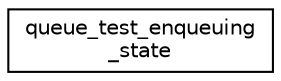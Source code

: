 digraph "Graphical Class Hierarchy"
{
 // LATEX_PDF_SIZE
  edge [fontname="Helvetica",fontsize="10",labelfontname="Helvetica",labelfontsize="10"];
  node [fontname="Helvetica",fontsize="10",shape=record];
  rankdir="LR";
  Node0 [label="queue_test_enqueuing\l_state",height=0.2,width=0.4,color="black", fillcolor="white", style="filled",URL="$structqueue__test__enqueuing__state.html",tooltip=" "];
}
